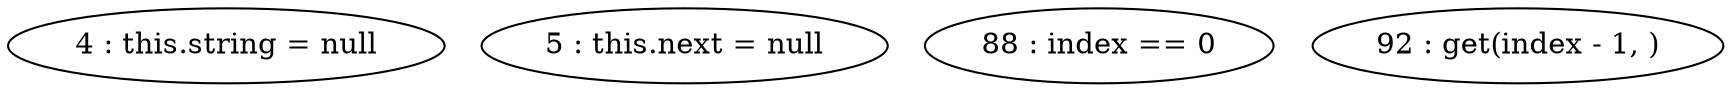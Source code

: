 digraph G {
"4 : this.string = null"
"5 : this.next = null"
"88 : index == 0"
"92 : get(index - 1, )"
}